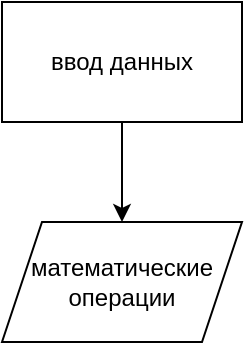 <mxfile version="16.2.6" type="github" pages="5">
  <diagram id="R4nPJNhfoGK2xn39ZkYS" name="ex1">
    <mxGraphModel dx="786" dy="519" grid="1" gridSize="10" guides="1" tooltips="1" connect="1" arrows="1" fold="1" page="1" pageScale="1" pageWidth="827" pageHeight="1169" math="0" shadow="0">
      <root>
        <mxCell id="0" />
        <mxCell id="1" parent="0" />
        <mxCell id="8JMZCt3kZeeUxnxAf0IO-1" value="ввод данных" style="rounded=0;whiteSpace=wrap;html=1;" vertex="1" parent="1">
          <mxGeometry x="340" y="110" width="120" height="60" as="geometry" />
        </mxCell>
        <mxCell id="8JMZCt3kZeeUxnxAf0IO-2" value="математические операции" style="shape=parallelogram;perimeter=parallelogramPerimeter;whiteSpace=wrap;html=1;fixedSize=1;" vertex="1" parent="1">
          <mxGeometry x="340" y="220" width="120" height="60" as="geometry" />
        </mxCell>
        <mxCell id="8JMZCt3kZeeUxnxAf0IO-3" value="" style="endArrow=classic;html=1;rounded=0;exitX=0.5;exitY=1;exitDx=0;exitDy=0;entryX=0.5;entryY=0;entryDx=0;entryDy=0;" edge="1" parent="1" source="8JMZCt3kZeeUxnxAf0IO-1" target="8JMZCt3kZeeUxnxAf0IO-2">
          <mxGeometry width="50" height="50" relative="1" as="geometry">
            <mxPoint x="620" y="290" as="sourcePoint" />
            <mxPoint x="670" y="240" as="targetPoint" />
          </mxGeometry>
        </mxCell>
      </root>
    </mxGraphModel>
  </diagram>
  <diagram id="duoi6Gtjf8PHZSMusgix" name="ex4">
    <mxGraphModel dx="786" dy="519" grid="1" gridSize="10" guides="1" tooltips="1" connect="1" arrows="1" fold="1" page="1" pageScale="1" pageWidth="827" pageHeight="1169" math="0" shadow="0">
      <root>
        <mxCell id="4gffJS0188k9dRcnA2zb-0" />
        <mxCell id="4gffJS0188k9dRcnA2zb-1" parent="4gffJS0188k9dRcnA2zb-0" />
        <mxCell id="4gffJS0188k9dRcnA2zb-2" value="ввод данных" style="rounded=0;whiteSpace=wrap;html=1;" vertex="1" parent="4gffJS0188k9dRcnA2zb-1">
          <mxGeometry x="110" y="40" width="120" height="60" as="geometry" />
        </mxCell>
        <mxCell id="4gffJS0188k9dRcnA2zb-3" value="орпеделение позиции буквы" style="shape=parallelogram;perimeter=parallelogramPerimeter;whiteSpace=wrap;html=1;fixedSize=1;" vertex="1" parent="4gffJS0188k9dRcnA2zb-1">
          <mxGeometry x="100" y="130" width="120" height="60" as="geometry" />
        </mxCell>
        <mxCell id="4gffJS0188k9dRcnA2zb-4" value="вычисление разницы индексов" style="shape=parallelogram;perimeter=parallelogramPerimeter;whiteSpace=wrap;html=1;fixedSize=1;" vertex="1" parent="4gffJS0188k9dRcnA2zb-1">
          <mxGeometry x="90" y="230" width="120" height="60" as="geometry" />
        </mxCell>
        <mxCell id="4gffJS0188k9dRcnA2zb-5" value="вывод результата" style="shape=parallelogram;perimeter=parallelogramPerimeter;whiteSpace=wrap;html=1;fixedSize=1;" vertex="1" parent="4gffJS0188k9dRcnA2zb-1">
          <mxGeometry x="80" y="330" width="120" height="60" as="geometry" />
        </mxCell>
        <mxCell id="h9M7QfMKLRjkr_eQ1wte-0" value="" style="endArrow=classic;html=1;rounded=0;exitX=0.5;exitY=1;exitDx=0;exitDy=0;entryX=0.5;entryY=0;entryDx=0;entryDy=0;" edge="1" parent="4gffJS0188k9dRcnA2zb-1" source="4gffJS0188k9dRcnA2zb-2" target="4gffJS0188k9dRcnA2zb-3">
          <mxGeometry width="50" height="50" relative="1" as="geometry">
            <mxPoint x="380" y="280" as="sourcePoint" />
            <mxPoint x="430" y="230" as="targetPoint" />
          </mxGeometry>
        </mxCell>
        <mxCell id="h9M7QfMKLRjkr_eQ1wte-1" value="" style="endArrow=classic;html=1;rounded=0;exitX=0.442;exitY=1.017;exitDx=0;exitDy=0;exitPerimeter=0;" edge="1" parent="4gffJS0188k9dRcnA2zb-1" source="4gffJS0188k9dRcnA2zb-3" target="4gffJS0188k9dRcnA2zb-4">
          <mxGeometry width="50" height="50" relative="1" as="geometry">
            <mxPoint x="380" y="280" as="sourcePoint" />
            <mxPoint x="430" y="230" as="targetPoint" />
          </mxGeometry>
        </mxCell>
        <mxCell id="h9M7QfMKLRjkr_eQ1wte-2" value="" style="endArrow=classic;html=1;rounded=0;exitX=0.5;exitY=1;exitDx=0;exitDy=0;entryX=0.567;entryY=0.017;entryDx=0;entryDy=0;entryPerimeter=0;" edge="1" parent="4gffJS0188k9dRcnA2zb-1" source="4gffJS0188k9dRcnA2zb-4" target="4gffJS0188k9dRcnA2zb-5">
          <mxGeometry width="50" height="50" relative="1" as="geometry">
            <mxPoint x="380" y="280" as="sourcePoint" />
            <mxPoint x="430" y="230" as="targetPoint" />
          </mxGeometry>
        </mxCell>
      </root>
    </mxGraphModel>
  </diagram>
  <diagram id="MotztAIblgkdxfl1e1q8" name="ex5">
    <mxGraphModel dx="786" dy="519" grid="1" gridSize="10" guides="1" tooltips="1" connect="1" arrows="1" fold="1" page="1" pageScale="1" pageWidth="827" pageHeight="1169" math="0" shadow="0">
      <root>
        <mxCell id="ka3XK_a8vVL61bN90u4V-0" />
        <mxCell id="ka3XK_a8vVL61bN90u4V-1" parent="ka3XK_a8vVL61bN90u4V-0" />
        <mxCell id="ka3XK_a8vVL61bN90u4V-2" value="ввод данных" style="rounded=0;whiteSpace=wrap;html=1;" vertex="1" parent="ka3XK_a8vVL61bN90u4V-1">
          <mxGeometry x="340" y="240" width="120" height="60" as="geometry" />
        </mxCell>
        <mxCell id="ka3XK_a8vVL61bN90u4V-3" value="вычисление буквы и вывод итога" style="shape=parallelogram;perimeter=parallelogramPerimeter;whiteSpace=wrap;html=1;fixedSize=1;" vertex="1" parent="ka3XK_a8vVL61bN90u4V-1">
          <mxGeometry x="340" y="350" width="120" height="60" as="geometry" />
        </mxCell>
        <mxCell id="ka3XK_a8vVL61bN90u4V-4" value="" style="endArrow=classic;html=1;rounded=0;exitX=0.5;exitY=1;exitDx=0;exitDy=0;entryX=0.5;entryY=0;entryDx=0;entryDy=0;" edge="1" parent="ka3XK_a8vVL61bN90u4V-1" source="ka3XK_a8vVL61bN90u4V-2" target="ka3XK_a8vVL61bN90u4V-3">
          <mxGeometry width="50" height="50" relative="1" as="geometry">
            <mxPoint x="380" y="290" as="sourcePoint" />
            <mxPoint x="430" y="240" as="targetPoint" />
          </mxGeometry>
        </mxCell>
      </root>
    </mxGraphModel>
  </diagram>
  <diagram id="1RzCr6b1DrN2Fy1DoWNm" name="ex7">
    <mxGraphModel dx="786" dy="519" grid="1" gridSize="10" guides="1" tooltips="1" connect="1" arrows="1" fold="1" page="1" pageScale="1" pageWidth="827" pageHeight="1169" math="0" shadow="0">
      <root>
        <mxCell id="AHFG5m9sy_AI3CAX_ULo-0" />
        <mxCell id="AHFG5m9sy_AI3CAX_ULo-1" parent="AHFG5m9sy_AI3CAX_ULo-0" />
        <mxCell id="AHFG5m9sy_AI3CAX_ULo-2" value="" style="rounded=0;whiteSpace=wrap;html=1;" vertex="1" parent="AHFG5m9sy_AI3CAX_ULo-1">
          <mxGeometry x="100" y="50" width="120" height="60" as="geometry" />
        </mxCell>
        <mxCell id="AHFG5m9sy_AI3CAX_ULo-3" value="год делится на 4 без остатка или на 100" style="rhombus;whiteSpace=wrap;html=1;" vertex="1" parent="AHFG5m9sy_AI3CAX_ULo-1">
          <mxGeometry x="35" y="150" width="250" height="140" as="geometry" />
        </mxCell>
        <mxCell id="AHFG5m9sy_AI3CAX_ULo-5" value="" style="endArrow=classic;html=1;rounded=0;exitX=1;exitY=0.5;exitDx=0;exitDy=0;" edge="1" parent="AHFG5m9sy_AI3CAX_ULo-1" source="AHFG5m9sy_AI3CAX_ULo-3" target="AHFG5m9sy_AI3CAX_ULo-9">
          <mxGeometry width="50" height="50" relative="1" as="geometry">
            <mxPoint x="380" y="290" as="sourcePoint" />
            <mxPoint x="370" y="310" as="targetPoint" />
            <Array as="points">
              <mxPoint x="370" y="220" />
            </Array>
          </mxGeometry>
        </mxCell>
        <mxCell id="AHFG5m9sy_AI3CAX_ULo-6" value="" style="endArrow=classic;html=1;rounded=0;exitX=0;exitY=0.5;exitDx=0;exitDy=0;" edge="1" parent="AHFG5m9sy_AI3CAX_ULo-1" source="AHFG5m9sy_AI3CAX_ULo-3">
          <mxGeometry width="50" height="50" relative="1" as="geometry">
            <mxPoint x="380" y="290" as="sourcePoint" />
            <mxPoint x="35" y="450" as="targetPoint" />
          </mxGeometry>
        </mxCell>
        <mxCell id="AHFG5m9sy_AI3CAX_ULo-7" value="нет" style="text;html=1;align=center;verticalAlign=middle;resizable=0;points=[];autosize=1;strokeColor=none;fillColor=none;" vertex="1" parent="AHFG5m9sy_AI3CAX_ULo-1">
          <mxGeometry x="35" y="340" width="30" height="20" as="geometry" />
        </mxCell>
        <mxCell id="AHFG5m9sy_AI3CAX_ULo-8" value="да" style="text;html=1;align=center;verticalAlign=middle;resizable=0;points=[];autosize=1;strokeColor=none;fillColor=none;" vertex="1" parent="AHFG5m9sy_AI3CAX_ULo-1">
          <mxGeometry x="325" y="190" width="30" height="20" as="geometry" />
        </mxCell>
        <mxCell id="AHFG5m9sy_AI3CAX_ULo-14" value="" style="edgeStyle=orthogonalEdgeStyle;rounded=0;orthogonalLoop=1;jettySize=auto;html=1;entryX=0.5;entryY=0;entryDx=0;entryDy=0;" edge="1" parent="AHFG5m9sy_AI3CAX_ULo-1" source="AHFG5m9sy_AI3CAX_ULo-9" target="AHFG5m9sy_AI3CAX_ULo-11">
          <mxGeometry relative="1" as="geometry">
            <mxPoint x="470" y="310" as="targetPoint" />
          </mxGeometry>
        </mxCell>
        <mxCell id="AHFG5m9sy_AI3CAX_ULo-15" style="edgeStyle=orthogonalEdgeStyle;rounded=0;orthogonalLoop=1;jettySize=auto;html=1;entryX=0.5;entryY=0;entryDx=0;entryDy=0;" edge="1" parent="AHFG5m9sy_AI3CAX_ULo-1" source="AHFG5m9sy_AI3CAX_ULo-9" target="AHFG5m9sy_AI3CAX_ULo-12">
          <mxGeometry relative="1" as="geometry" />
        </mxCell>
        <mxCell id="AHFG5m9sy_AI3CAX_ULo-9" value="делится на 400" style="rhombus;whiteSpace=wrap;html=1;" vertex="1" parent="AHFG5m9sy_AI3CAX_ULo-1">
          <mxGeometry x="330" y="270" width="80" height="80" as="geometry" />
        </mxCell>
        <mxCell id="AHFG5m9sy_AI3CAX_ULo-10" value="&lt;pre style=&quot;background-color: rgb(255 , 255 , 255) ; font-family: &amp;#34;jetbrains mono&amp;#34; , monospace&quot;&gt;&lt;span style=&quot;color: #008000 ; font-weight: bold&quot;&gt;год не високосный&lt;/span&gt;&lt;/pre&gt;" style="rounded=0;whiteSpace=wrap;html=1;" vertex="1" parent="AHFG5m9sy_AI3CAX_ULo-1">
          <mxGeometry x="20" y="450" width="120" height="60" as="geometry" />
        </mxCell>
        <mxCell id="AHFG5m9sy_AI3CAX_ULo-11" value="&lt;pre style=&quot;background-color: rgb(255 , 255 , 255) ; font-family: &amp;#34;jetbrains mono&amp;#34; , monospace&quot;&gt;&lt;span style=&quot;color: #008000 ; font-weight: bold&quot;&gt;високосный век&lt;/span&gt;&lt;/pre&gt;" style="rounded=0;whiteSpace=wrap;html=1;" vertex="1" parent="AHFG5m9sy_AI3CAX_ULo-1">
          <mxGeometry x="430" y="370" width="120" height="60" as="geometry" />
        </mxCell>
        <mxCell id="AHFG5m9sy_AI3CAX_ULo-12" value="&lt;pre style=&quot;background-color: rgb(255 , 255 , 255) ; font-family: &amp;#34;jetbrains mono&amp;#34; , monospace&quot;&gt;&lt;span style=&quot;color: #008000 ; font-weight: bold&quot;&gt;год високосный&lt;/span&gt;&lt;/pre&gt;" style="rounded=0;whiteSpace=wrap;html=1;" vertex="1" parent="AHFG5m9sy_AI3CAX_ULo-1">
          <mxGeometry x="205" y="380" width="120" height="60" as="geometry" />
        </mxCell>
        <mxCell id="AHFG5m9sy_AI3CAX_ULo-16" value="да" style="text;html=1;strokeColor=none;fillColor=none;align=center;verticalAlign=middle;whiteSpace=wrap;rounded=0;" vertex="1" parent="AHFG5m9sy_AI3CAX_ULo-1">
          <mxGeometry x="430" y="280" width="60" height="30" as="geometry" />
        </mxCell>
        <mxCell id="AHFG5m9sy_AI3CAX_ULo-17" value="нет" style="text;html=1;align=center;verticalAlign=middle;resizable=0;points=[];autosize=1;strokeColor=none;fillColor=none;" vertex="1" parent="AHFG5m9sy_AI3CAX_ULo-1">
          <mxGeometry x="275" y="280" width="30" height="20" as="geometry" />
        </mxCell>
      </root>
    </mxGraphModel>
  </diagram>
  <diagram id="837SFyj7OulCmtuwCDUM" name="ex8">
    <mxGraphModel dx="786" dy="519" grid="1" gridSize="10" guides="1" tooltips="1" connect="1" arrows="1" fold="1" page="1" pageScale="1" pageWidth="827" pageHeight="1169" math="0" shadow="0">
      <root>
        <mxCell id="5Wb38U32_jvlA8zio391-0" />
        <mxCell id="5Wb38U32_jvlA8zio391-1" parent="5Wb38U32_jvlA8zio391-0" />
        <mxCell id="5Wb38U32_jvlA8zio391-8" style="edgeStyle=orthogonalEdgeStyle;rounded=0;orthogonalLoop=1;jettySize=auto;html=1;entryX=0.5;entryY=0;entryDx=0;entryDy=0;" edge="1" parent="5Wb38U32_jvlA8zio391-1" source="5Wb38U32_jvlA8zio391-2" target="5Wb38U32_jvlA8zio391-3">
          <mxGeometry relative="1" as="geometry" />
        </mxCell>
        <mxCell id="5Wb38U32_jvlA8zio391-2" value="ввод данных" style="rounded=0;whiteSpace=wrap;html=1;" vertex="1" parent="5Wb38U32_jvlA8zio391-1">
          <mxGeometry x="130" y="60" width="120" height="60" as="geometry" />
        </mxCell>
        <mxCell id="5Wb38U32_jvlA8zio391-6" style="edgeStyle=orthogonalEdgeStyle;rounded=0;orthogonalLoop=1;jettySize=auto;html=1;entryX=0.5;entryY=0;entryDx=0;entryDy=0;" edge="1" parent="5Wb38U32_jvlA8zio391-1" source="5Wb38U32_jvlA8zio391-3" target="5Wb38U32_jvlA8zio391-4">
          <mxGeometry relative="1" as="geometry" />
        </mxCell>
        <mxCell id="5Wb38U32_jvlA8zio391-12" value="нет" style="edgeLabel;html=1;align=center;verticalAlign=middle;resizable=0;points=[];" vertex="1" connectable="0" parent="5Wb38U32_jvlA8zio391-6">
          <mxGeometry x="-0.4" y="3" relative="1" as="geometry">
            <mxPoint as="offset" />
          </mxGeometry>
        </mxCell>
        <mxCell id="5Wb38U32_jvlA8zio391-15" style="edgeStyle=orthogonalEdgeStyle;rounded=0;orthogonalLoop=1;jettySize=auto;html=1;entryX=0.25;entryY=0;entryDx=0;entryDy=0;exitX=0;exitY=0.5;exitDx=0;exitDy=0;" edge="1" parent="5Wb38U32_jvlA8zio391-1" source="5Wb38U32_jvlA8zio391-3" target="5Wb38U32_jvlA8zio391-9">
          <mxGeometry relative="1" as="geometry" />
        </mxCell>
        <mxCell id="5Wb38U32_jvlA8zio391-3" value="проверяем число 1 на среднесть" style="rhombus;whiteSpace=wrap;html=1;" vertex="1" parent="5Wb38U32_jvlA8zio391-1">
          <mxGeometry x="140" y="180" width="80" height="80" as="geometry" />
        </mxCell>
        <mxCell id="5Wb38U32_jvlA8zio391-13" style="edgeStyle=orthogonalEdgeStyle;rounded=0;orthogonalLoop=1;jettySize=auto;html=1;" edge="1" parent="5Wb38U32_jvlA8zio391-1" source="5Wb38U32_jvlA8zio391-4" target="5Wb38U32_jvlA8zio391-11">
          <mxGeometry relative="1" as="geometry" />
        </mxCell>
        <mxCell id="5Wb38U32_jvlA8zio391-16" style="edgeStyle=orthogonalEdgeStyle;rounded=0;orthogonalLoop=1;jettySize=auto;html=1;entryX=0.5;entryY=0;entryDx=0;entryDy=0;exitX=0;exitY=0.5;exitDx=0;exitDy=0;" edge="1" parent="5Wb38U32_jvlA8zio391-1" source="5Wb38U32_jvlA8zio391-4" target="5Wb38U32_jvlA8zio391-10">
          <mxGeometry relative="1" as="geometry" />
        </mxCell>
        <mxCell id="5Wb38U32_jvlA8zio391-4" value="проверяем число 2 на среднесть" style="rhombus;whiteSpace=wrap;html=1;" vertex="1" parent="5Wb38U32_jvlA8zio391-1">
          <mxGeometry x="300" y="260" width="80" height="80" as="geometry" />
        </mxCell>
        <mxCell id="5Wb38U32_jvlA8zio391-9" value="число 1 среднее" style="rounded=0;whiteSpace=wrap;html=1;" vertex="1" parent="5Wb38U32_jvlA8zio391-1">
          <mxGeometry x="20" y="340" width="120" height="60" as="geometry" />
        </mxCell>
        <mxCell id="5Wb38U32_jvlA8zio391-10" value="число 2 среднее" style="rounded=0;whiteSpace=wrap;html=1;" vertex="1" parent="5Wb38U32_jvlA8zio391-1">
          <mxGeometry x="190" y="410" width="120" height="60" as="geometry" />
        </mxCell>
        <mxCell id="5Wb38U32_jvlA8zio391-11" value="число 3 среднее" style="rounded=0;whiteSpace=wrap;html=1;" vertex="1" parent="5Wb38U32_jvlA8zio391-1">
          <mxGeometry x="390" y="470" width="120" height="60" as="geometry" />
        </mxCell>
        <mxCell id="5Wb38U32_jvlA8zio391-14" value="нет" style="text;html=1;align=center;verticalAlign=middle;resizable=0;points=[];autosize=1;strokeColor=none;fillColor=none;" vertex="1" parent="5Wb38U32_jvlA8zio391-1">
          <mxGeometry x="415" y="280" width="30" height="20" as="geometry" />
        </mxCell>
      </root>
    </mxGraphModel>
  </diagram>
</mxfile>
